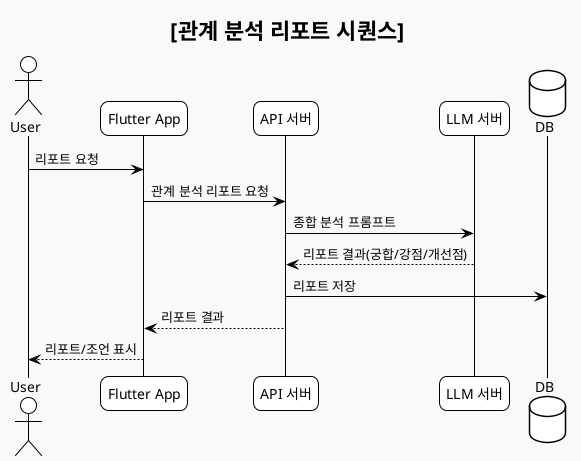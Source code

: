 @startuml
!theme plain
skinparam componentStyle uml2
skinparam shadowing false
skinparam roundcorner 15
skinparam monochrome true
skinparam backgroundColor #F9F9F9
skinparam ArrowColor Black
skinparam ArrowFontColor Black
skinparam defaultFontName "Nanum Gothic"

title [관계 분석 리포트 시퀀스]

actor User
participant "Flutter App" as FE
participant "API 서버" as API
participant "LLM 서버" as LLM
database "DB" as DB

User -> FE : 리포트 요청
FE -> API : 관계 분석 리포트 요청
API -> LLM : 종합 분석 프롬프트
LLM --> API : 리포트 결과(궁합/강점/개선점)
API -> DB : 리포트 저장
API --> FE : 리포트 결과
FE --> User : 리포트/조언 표시
@enduml
